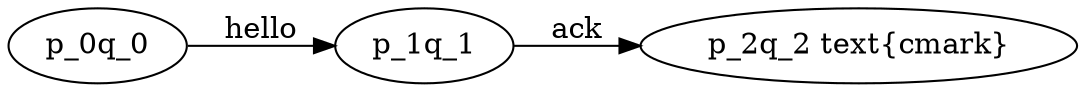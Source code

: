 digraph LTSAllow {
    p_0q_0 -> p_1q_1 [label="hello"];
    p_1q_1 -> p_2q_2 [label="ack"];
    p_2q_2 [label="p_2q_2 \text{\cmark}"]
    rankdir=LR;
}